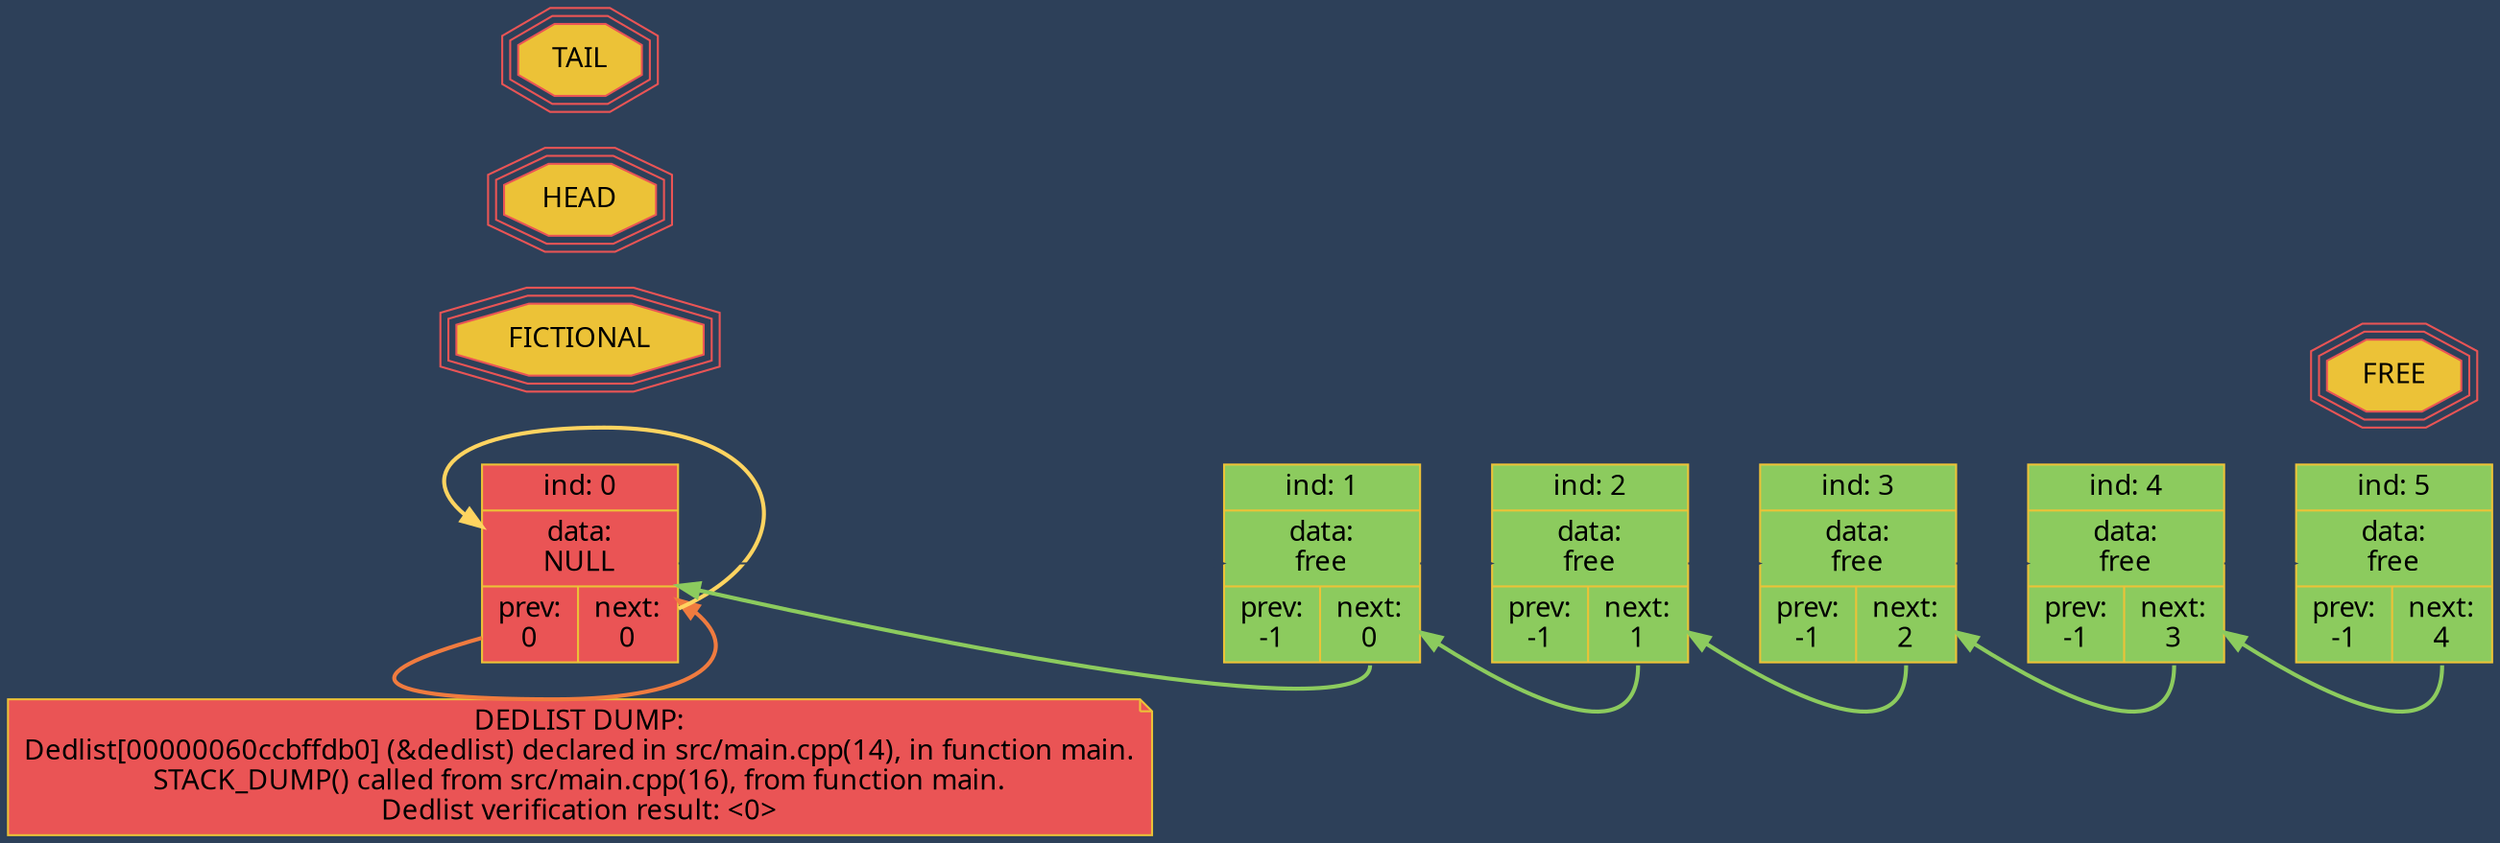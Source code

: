 digraph{
rankdir=LR;
bgcolor="#2D4059";


NODE_TEXT[shape=note, fontname="verdana",
style=bold, style=filled,
color="#ECC237", fillcolor="#EA5455",
label = "DEDLIST DUMP:\nDedlist[00000060ccbffdb0] (&dedlist) declared in src/main.cpp(14), in function main.\nSTACK_DUMP() called from src/main.cpp(16), from function main.\nDedlist verification result: <0>
"]


NODE_0[shape="record", fontname="verdana",
style=bold, style=filled,
color="#ECC237", fillcolor="#EA5455",
label = "{ <i>ind: 0 }|{ data:\nNULL} | {<p>prev:\n0 |<n>next:\n0}"];


NODE_1[shape="record", fontname="verdana",
style=bold, style=filled,
color="#ECC237", fillcolor="#8ccb5e",
label = "{ <i>ind: 1 }|{ data:\nfree} | {<p>prev:\n-1 |<n>next:\n0}"];

NODE_2[shape="record", fontname="verdana",
style=bold, style=filled,
color="#ECC237", fillcolor="#8ccb5e",
label = "{ <i>ind: 2 }|{ data:\nfree} | {<p>prev:\n-1 |<n>next:\n1}"];

NODE_3[shape="record", fontname="verdana",
style=bold, style=filled,
color="#ECC237", fillcolor="#8ccb5e",
label = "{ <i>ind: 3 }|{ data:\nfree} | {<p>prev:\n-1 |<n>next:\n2}"];

NODE_4[shape="record", fontname="verdana",
style=bold, style=filled,
color="#ECC237", fillcolor="#8ccb5e",
label = "{ <i>ind: 4 }|{ data:\nfree} | {<p>prev:\n-1 |<n>next:\n3}"];

NODE_5[shape="record", fontname="verdana",
style=bold, style=filled,
color="#ECC237", fillcolor="#8ccb5e",
label = "{ <i>ind: 5 }|{ data:\nfree} | {<p>prev:\n-1 |<n>next:\n4}"];

FICTIONAL[shape=tripleoctagon, style=filled,
fontname="verdana", color="#EA5455", fillcolor="#ECC237"];

HEAD[shape=tripleoctagon, style=filled,
fontname="verdana", color="#EA5455", fillcolor="#ECC237"];

TAIL[shape=tripleoctagon, style=filled,
fontname="verdana", color="#EA5455", fillcolor="#ECC237"];

FREE[shape=tripleoctagon, style=filled,
fontname="verdana", color="#EA5455", fillcolor="#ECC237"];


NODE_0->NODE_1[weight=10, color="#2D4059"];
NODE_1->NODE_2[weight=10, color="#2D4059"];
NODE_2->NODE_3[weight=10, color="#2D4059"];
NODE_3->NODE_4[weight=10, color="#2D4059"];
NODE_4->NODE_5[weight=10, color="#2D4059"];
{ rank=same; FICTIONAL; NODE_0; }
{ rank=same; HEAD; NODE_0; }
{ rank=same; TAIL; NODE_0; }
{ rank=same; FREE; NODE_5; }


NODE_0:<p>->NODE_0[color="#F07B3F", penwidth=2];
NODE_0:<n>->NODE_0[color="#FFD460", penwidth=2];

NODE_1:<n>->NODE_0[color="#8ccb5e", penwidth=2];
NODE_2:<n>->NODE_1[color="#8ccb5e", penwidth=2];
NODE_3:<n>->NODE_2[color="#8ccb5e", penwidth=2];
NODE_4:<n>->NODE_3[color="#8ccb5e", penwidth=2];
NODE_5:<n>->NODE_4[color="#8ccb5e", penwidth=2];

}
